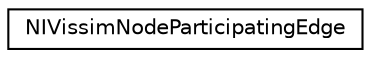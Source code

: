 digraph "Graphical Class Hierarchy"
{
  edge [fontname="Helvetica",fontsize="10",labelfontname="Helvetica",labelfontsize="10"];
  node [fontname="Helvetica",fontsize="10",shape=record];
  rankdir="LR";
  Node0 [label="NIVissimNodeParticipatingEdge",height=0.2,width=0.4,color="black", fillcolor="white", style="filled",URL="$d0/dcd/class_n_i_vissim_node_participating_edge.html"];
}
